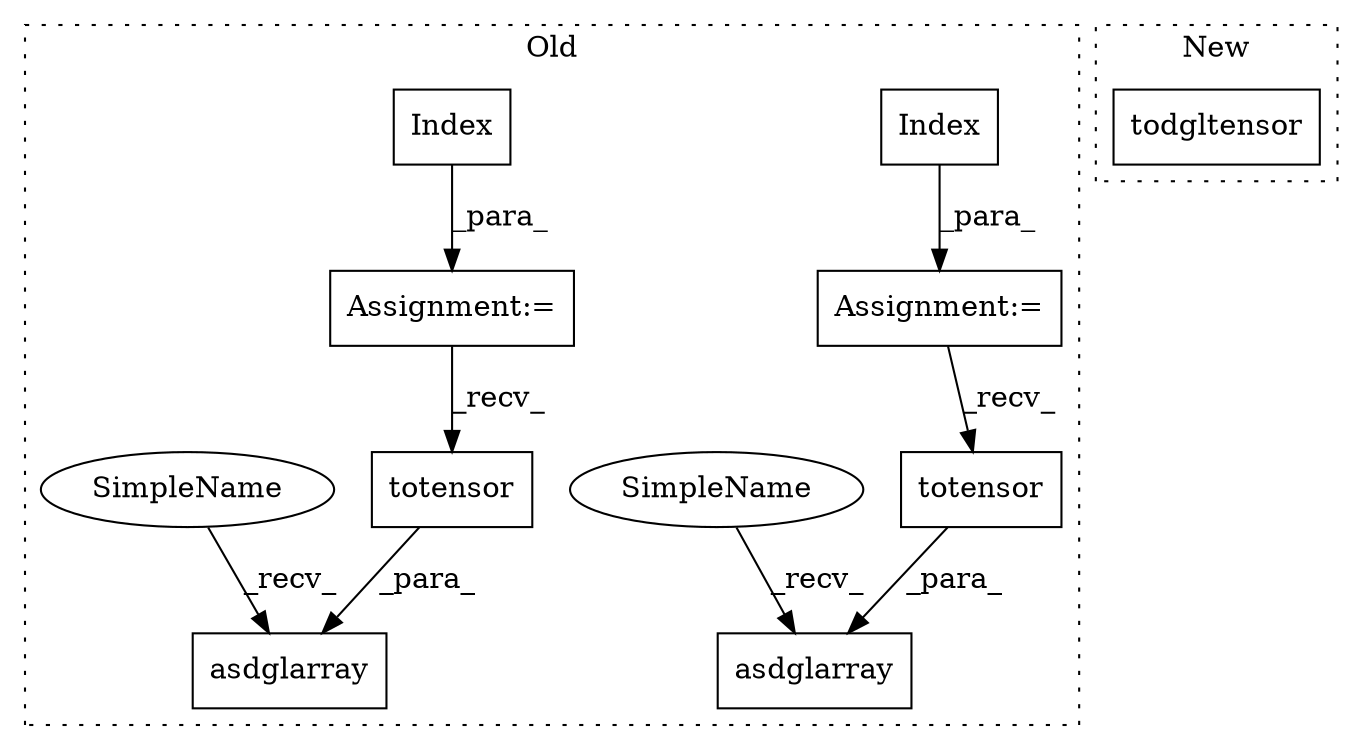 digraph G {
subgraph cluster0 {
1 [label="asdglarray" a="32" s="719,742" l="11,1" shape="box"];
3 [label="totensor" a="32" s="732" l="10" shape="box"];
4 [label="Index" a="32" s="643,650" l="6,1" shape="box"];
5 [label="Assignment:=" a="7" s="636" l="1" shape="box"];
6 [label="asdglarray" a="32" s="673,696" l="11,1" shape="box"];
7 [label="totensor" a="32" s="686" l="10" shape="box"];
8 [label="Index" a="32" s="621,628" l="6,1" shape="box"];
9 [label="Assignment:=" a="7" s="614" l="1" shape="box"];
10 [label="SimpleName" a="42" s="665" l="7" shape="ellipse"];
11 [label="SimpleName" a="42" s="711" l="7" shape="ellipse"];
label = "Old";
style="dotted";
}
subgraph cluster1 {
2 [label="todgltensor" a="32" s="693" l="13" shape="box"];
label = "New";
style="dotted";
}
3 -> 1 [label="_para_"];
4 -> 5 [label="_para_"];
5 -> 3 [label="_recv_"];
7 -> 6 [label="_para_"];
8 -> 9 [label="_para_"];
9 -> 7 [label="_recv_"];
10 -> 6 [label="_recv_"];
11 -> 1 [label="_recv_"];
}